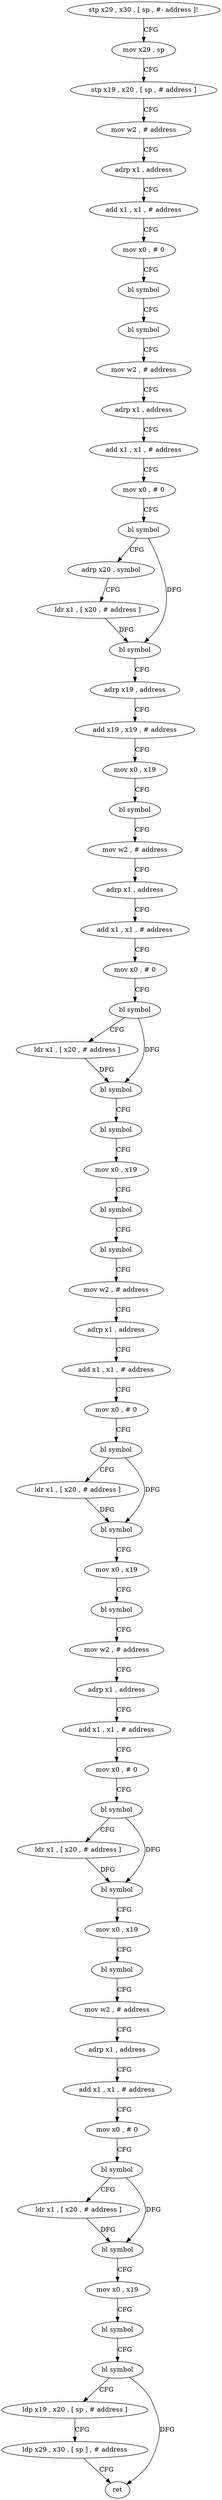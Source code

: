 digraph "func" {
"4217268" [label = "stp x29 , x30 , [ sp , #- address ]!" ]
"4217272" [label = "mov x29 , sp" ]
"4217276" [label = "stp x19 , x20 , [ sp , # address ]" ]
"4217280" [label = "mov w2 , # address" ]
"4217284" [label = "adrp x1 , address" ]
"4217288" [label = "add x1 , x1 , # address" ]
"4217292" [label = "mov x0 , # 0" ]
"4217296" [label = "bl symbol" ]
"4217300" [label = "bl symbol" ]
"4217304" [label = "mov w2 , # address" ]
"4217308" [label = "adrp x1 , address" ]
"4217312" [label = "add x1 , x1 , # address" ]
"4217316" [label = "mov x0 , # 0" ]
"4217320" [label = "bl symbol" ]
"4217324" [label = "adrp x20 , symbol" ]
"4217328" [label = "ldr x1 , [ x20 , # address ]" ]
"4217332" [label = "bl symbol" ]
"4217336" [label = "adrp x19 , address" ]
"4217340" [label = "add x19 , x19 , # address" ]
"4217344" [label = "mov x0 , x19" ]
"4217348" [label = "bl symbol" ]
"4217352" [label = "mov w2 , # address" ]
"4217356" [label = "adrp x1 , address" ]
"4217360" [label = "add x1 , x1 , # address" ]
"4217364" [label = "mov x0 , # 0" ]
"4217368" [label = "bl symbol" ]
"4217372" [label = "ldr x1 , [ x20 , # address ]" ]
"4217376" [label = "bl symbol" ]
"4217380" [label = "bl symbol" ]
"4217384" [label = "mov x0 , x19" ]
"4217388" [label = "bl symbol" ]
"4217392" [label = "bl symbol" ]
"4217396" [label = "mov w2 , # address" ]
"4217400" [label = "adrp x1 , address" ]
"4217404" [label = "add x1 , x1 , # address" ]
"4217408" [label = "mov x0 , # 0" ]
"4217412" [label = "bl symbol" ]
"4217416" [label = "ldr x1 , [ x20 , # address ]" ]
"4217420" [label = "bl symbol" ]
"4217424" [label = "mov x0 , x19" ]
"4217428" [label = "bl symbol" ]
"4217432" [label = "mov w2 , # address" ]
"4217436" [label = "adrp x1 , address" ]
"4217440" [label = "add x1 , x1 , # address" ]
"4217444" [label = "mov x0 , # 0" ]
"4217448" [label = "bl symbol" ]
"4217452" [label = "ldr x1 , [ x20 , # address ]" ]
"4217456" [label = "bl symbol" ]
"4217460" [label = "mov x0 , x19" ]
"4217464" [label = "bl symbol" ]
"4217468" [label = "mov w2 , # address" ]
"4217472" [label = "adrp x1 , address" ]
"4217476" [label = "add x1 , x1 , # address" ]
"4217480" [label = "mov x0 , # 0" ]
"4217484" [label = "bl symbol" ]
"4217488" [label = "ldr x1 , [ x20 , # address ]" ]
"4217492" [label = "bl symbol" ]
"4217496" [label = "mov x0 , x19" ]
"4217500" [label = "bl symbol" ]
"4217504" [label = "bl symbol" ]
"4217508" [label = "ldp x19 , x20 , [ sp , # address ]" ]
"4217512" [label = "ldp x29 , x30 , [ sp ] , # address" ]
"4217516" [label = "ret" ]
"4217268" -> "4217272" [ label = "CFG" ]
"4217272" -> "4217276" [ label = "CFG" ]
"4217276" -> "4217280" [ label = "CFG" ]
"4217280" -> "4217284" [ label = "CFG" ]
"4217284" -> "4217288" [ label = "CFG" ]
"4217288" -> "4217292" [ label = "CFG" ]
"4217292" -> "4217296" [ label = "CFG" ]
"4217296" -> "4217300" [ label = "CFG" ]
"4217300" -> "4217304" [ label = "CFG" ]
"4217304" -> "4217308" [ label = "CFG" ]
"4217308" -> "4217312" [ label = "CFG" ]
"4217312" -> "4217316" [ label = "CFG" ]
"4217316" -> "4217320" [ label = "CFG" ]
"4217320" -> "4217324" [ label = "CFG" ]
"4217320" -> "4217332" [ label = "DFG" ]
"4217324" -> "4217328" [ label = "CFG" ]
"4217328" -> "4217332" [ label = "DFG" ]
"4217332" -> "4217336" [ label = "CFG" ]
"4217336" -> "4217340" [ label = "CFG" ]
"4217340" -> "4217344" [ label = "CFG" ]
"4217344" -> "4217348" [ label = "CFG" ]
"4217348" -> "4217352" [ label = "CFG" ]
"4217352" -> "4217356" [ label = "CFG" ]
"4217356" -> "4217360" [ label = "CFG" ]
"4217360" -> "4217364" [ label = "CFG" ]
"4217364" -> "4217368" [ label = "CFG" ]
"4217368" -> "4217372" [ label = "CFG" ]
"4217368" -> "4217376" [ label = "DFG" ]
"4217372" -> "4217376" [ label = "DFG" ]
"4217376" -> "4217380" [ label = "CFG" ]
"4217380" -> "4217384" [ label = "CFG" ]
"4217384" -> "4217388" [ label = "CFG" ]
"4217388" -> "4217392" [ label = "CFG" ]
"4217392" -> "4217396" [ label = "CFG" ]
"4217396" -> "4217400" [ label = "CFG" ]
"4217400" -> "4217404" [ label = "CFG" ]
"4217404" -> "4217408" [ label = "CFG" ]
"4217408" -> "4217412" [ label = "CFG" ]
"4217412" -> "4217416" [ label = "CFG" ]
"4217412" -> "4217420" [ label = "DFG" ]
"4217416" -> "4217420" [ label = "DFG" ]
"4217420" -> "4217424" [ label = "CFG" ]
"4217424" -> "4217428" [ label = "CFG" ]
"4217428" -> "4217432" [ label = "CFG" ]
"4217432" -> "4217436" [ label = "CFG" ]
"4217436" -> "4217440" [ label = "CFG" ]
"4217440" -> "4217444" [ label = "CFG" ]
"4217444" -> "4217448" [ label = "CFG" ]
"4217448" -> "4217452" [ label = "CFG" ]
"4217448" -> "4217456" [ label = "DFG" ]
"4217452" -> "4217456" [ label = "DFG" ]
"4217456" -> "4217460" [ label = "CFG" ]
"4217460" -> "4217464" [ label = "CFG" ]
"4217464" -> "4217468" [ label = "CFG" ]
"4217468" -> "4217472" [ label = "CFG" ]
"4217472" -> "4217476" [ label = "CFG" ]
"4217476" -> "4217480" [ label = "CFG" ]
"4217480" -> "4217484" [ label = "CFG" ]
"4217484" -> "4217488" [ label = "CFG" ]
"4217484" -> "4217492" [ label = "DFG" ]
"4217488" -> "4217492" [ label = "DFG" ]
"4217492" -> "4217496" [ label = "CFG" ]
"4217496" -> "4217500" [ label = "CFG" ]
"4217500" -> "4217504" [ label = "CFG" ]
"4217504" -> "4217508" [ label = "CFG" ]
"4217504" -> "4217516" [ label = "DFG" ]
"4217508" -> "4217512" [ label = "CFG" ]
"4217512" -> "4217516" [ label = "CFG" ]
}
